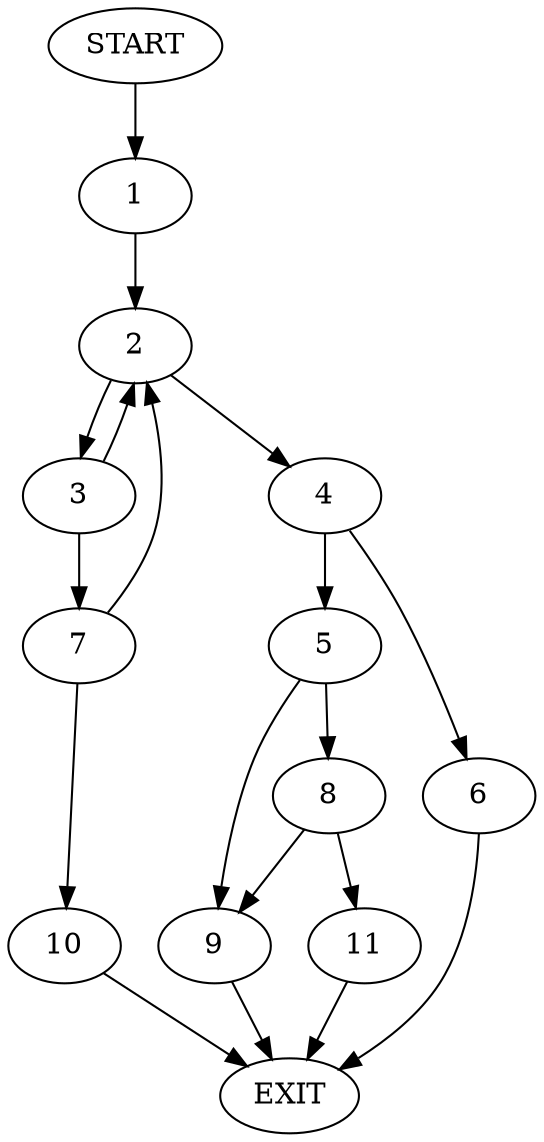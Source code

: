 digraph {
0 [label="START"]
12 [label="EXIT"]
0 -> 1
1 -> 2
2 -> 3
2 -> 4
4 -> 5
4 -> 6
3 -> 2
3 -> 7
6 -> 12
5 -> 8
5 -> 9
7 -> 2
7 -> 10
10 -> 12
9 -> 12
8 -> 9
8 -> 11
11 -> 12
}
